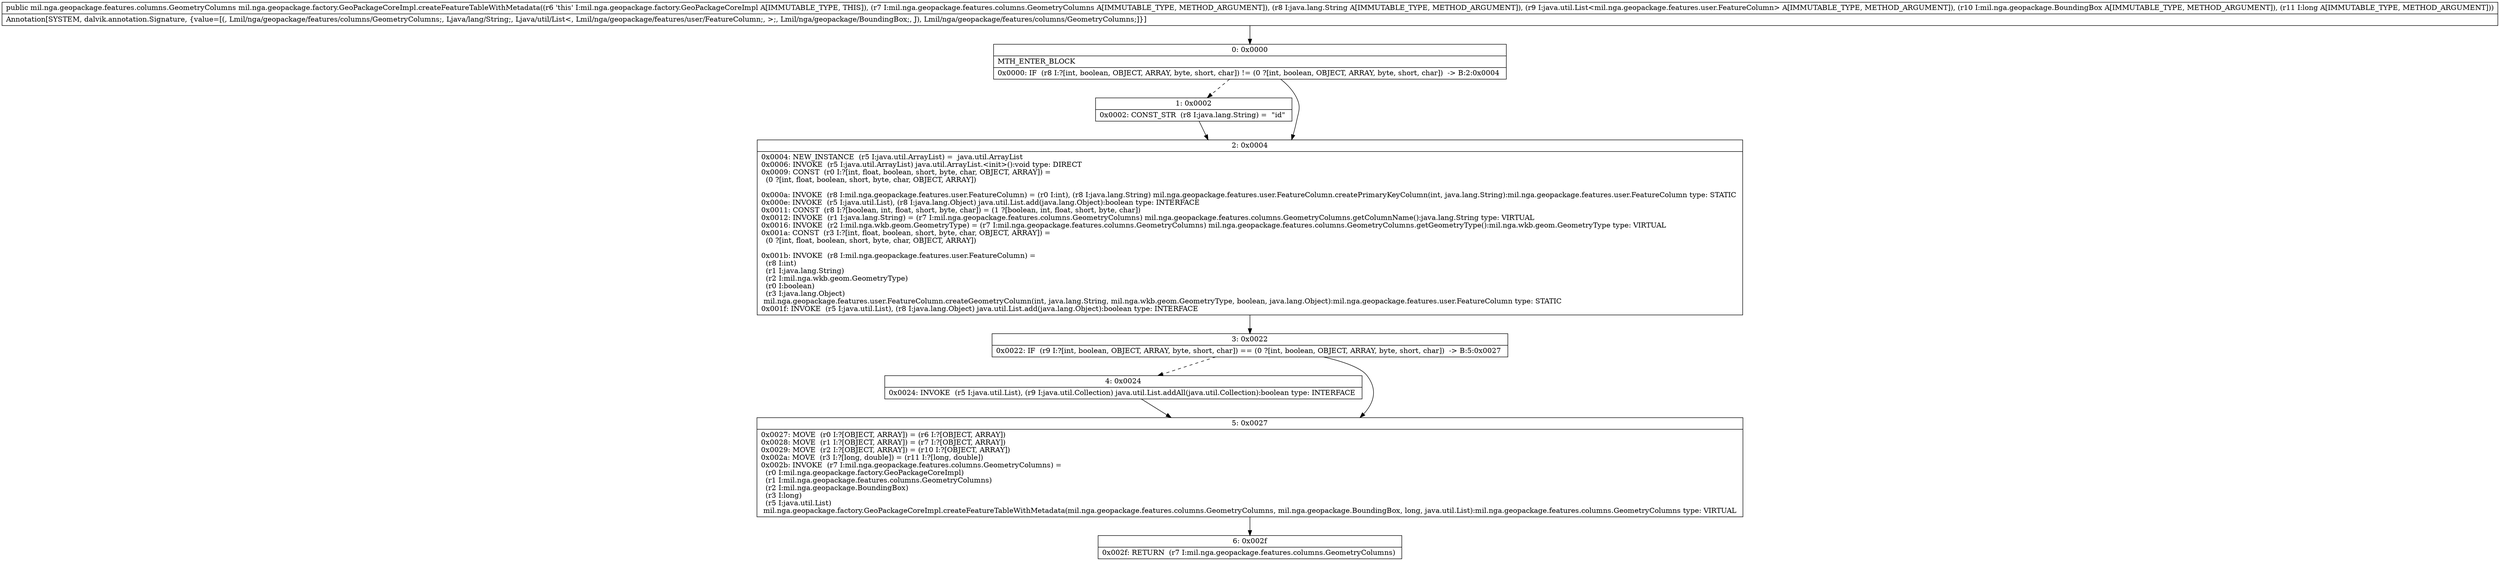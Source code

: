digraph "CFG formil.nga.geopackage.factory.GeoPackageCoreImpl.createFeatureTableWithMetadata(Lmil\/nga\/geopackage\/features\/columns\/GeometryColumns;Ljava\/lang\/String;Ljava\/util\/List;Lmil\/nga\/geopackage\/BoundingBox;J)Lmil\/nga\/geopackage\/features\/columns\/GeometryColumns;" {
Node_0 [shape=record,label="{0\:\ 0x0000|MTH_ENTER_BLOCK\l|0x0000: IF  (r8 I:?[int, boolean, OBJECT, ARRAY, byte, short, char]) != (0 ?[int, boolean, OBJECT, ARRAY, byte, short, char])  \-\> B:2:0x0004 \l}"];
Node_1 [shape=record,label="{1\:\ 0x0002|0x0002: CONST_STR  (r8 I:java.lang.String) =  \"id\" \l}"];
Node_2 [shape=record,label="{2\:\ 0x0004|0x0004: NEW_INSTANCE  (r5 I:java.util.ArrayList) =  java.util.ArrayList \l0x0006: INVOKE  (r5 I:java.util.ArrayList) java.util.ArrayList.\<init\>():void type: DIRECT \l0x0009: CONST  (r0 I:?[int, float, boolean, short, byte, char, OBJECT, ARRAY]) = \l  (0 ?[int, float, boolean, short, byte, char, OBJECT, ARRAY])\l \l0x000a: INVOKE  (r8 I:mil.nga.geopackage.features.user.FeatureColumn) = (r0 I:int), (r8 I:java.lang.String) mil.nga.geopackage.features.user.FeatureColumn.createPrimaryKeyColumn(int, java.lang.String):mil.nga.geopackage.features.user.FeatureColumn type: STATIC \l0x000e: INVOKE  (r5 I:java.util.List), (r8 I:java.lang.Object) java.util.List.add(java.lang.Object):boolean type: INTERFACE \l0x0011: CONST  (r8 I:?[boolean, int, float, short, byte, char]) = (1 ?[boolean, int, float, short, byte, char]) \l0x0012: INVOKE  (r1 I:java.lang.String) = (r7 I:mil.nga.geopackage.features.columns.GeometryColumns) mil.nga.geopackage.features.columns.GeometryColumns.getColumnName():java.lang.String type: VIRTUAL \l0x0016: INVOKE  (r2 I:mil.nga.wkb.geom.GeometryType) = (r7 I:mil.nga.geopackage.features.columns.GeometryColumns) mil.nga.geopackage.features.columns.GeometryColumns.getGeometryType():mil.nga.wkb.geom.GeometryType type: VIRTUAL \l0x001a: CONST  (r3 I:?[int, float, boolean, short, byte, char, OBJECT, ARRAY]) = \l  (0 ?[int, float, boolean, short, byte, char, OBJECT, ARRAY])\l \l0x001b: INVOKE  (r8 I:mil.nga.geopackage.features.user.FeatureColumn) = \l  (r8 I:int)\l  (r1 I:java.lang.String)\l  (r2 I:mil.nga.wkb.geom.GeometryType)\l  (r0 I:boolean)\l  (r3 I:java.lang.Object)\l mil.nga.geopackage.features.user.FeatureColumn.createGeometryColumn(int, java.lang.String, mil.nga.wkb.geom.GeometryType, boolean, java.lang.Object):mil.nga.geopackage.features.user.FeatureColumn type: STATIC \l0x001f: INVOKE  (r5 I:java.util.List), (r8 I:java.lang.Object) java.util.List.add(java.lang.Object):boolean type: INTERFACE \l}"];
Node_3 [shape=record,label="{3\:\ 0x0022|0x0022: IF  (r9 I:?[int, boolean, OBJECT, ARRAY, byte, short, char]) == (0 ?[int, boolean, OBJECT, ARRAY, byte, short, char])  \-\> B:5:0x0027 \l}"];
Node_4 [shape=record,label="{4\:\ 0x0024|0x0024: INVOKE  (r5 I:java.util.List), (r9 I:java.util.Collection) java.util.List.addAll(java.util.Collection):boolean type: INTERFACE \l}"];
Node_5 [shape=record,label="{5\:\ 0x0027|0x0027: MOVE  (r0 I:?[OBJECT, ARRAY]) = (r6 I:?[OBJECT, ARRAY]) \l0x0028: MOVE  (r1 I:?[OBJECT, ARRAY]) = (r7 I:?[OBJECT, ARRAY]) \l0x0029: MOVE  (r2 I:?[OBJECT, ARRAY]) = (r10 I:?[OBJECT, ARRAY]) \l0x002a: MOVE  (r3 I:?[long, double]) = (r11 I:?[long, double]) \l0x002b: INVOKE  (r7 I:mil.nga.geopackage.features.columns.GeometryColumns) = \l  (r0 I:mil.nga.geopackage.factory.GeoPackageCoreImpl)\l  (r1 I:mil.nga.geopackage.features.columns.GeometryColumns)\l  (r2 I:mil.nga.geopackage.BoundingBox)\l  (r3 I:long)\l  (r5 I:java.util.List)\l mil.nga.geopackage.factory.GeoPackageCoreImpl.createFeatureTableWithMetadata(mil.nga.geopackage.features.columns.GeometryColumns, mil.nga.geopackage.BoundingBox, long, java.util.List):mil.nga.geopackage.features.columns.GeometryColumns type: VIRTUAL \l}"];
Node_6 [shape=record,label="{6\:\ 0x002f|0x002f: RETURN  (r7 I:mil.nga.geopackage.features.columns.GeometryColumns) \l}"];
MethodNode[shape=record,label="{public mil.nga.geopackage.features.columns.GeometryColumns mil.nga.geopackage.factory.GeoPackageCoreImpl.createFeatureTableWithMetadata((r6 'this' I:mil.nga.geopackage.factory.GeoPackageCoreImpl A[IMMUTABLE_TYPE, THIS]), (r7 I:mil.nga.geopackage.features.columns.GeometryColumns A[IMMUTABLE_TYPE, METHOD_ARGUMENT]), (r8 I:java.lang.String A[IMMUTABLE_TYPE, METHOD_ARGUMENT]), (r9 I:java.util.List\<mil.nga.geopackage.features.user.FeatureColumn\> A[IMMUTABLE_TYPE, METHOD_ARGUMENT]), (r10 I:mil.nga.geopackage.BoundingBox A[IMMUTABLE_TYPE, METHOD_ARGUMENT]), (r11 I:long A[IMMUTABLE_TYPE, METHOD_ARGUMENT]))  | Annotation[SYSTEM, dalvik.annotation.Signature, \{value=[(, Lmil\/nga\/geopackage\/features\/columns\/GeometryColumns;, Ljava\/lang\/String;, Ljava\/util\/List\<, Lmil\/nga\/geopackage\/features\/user\/FeatureColumn;, \>;, Lmil\/nga\/geopackage\/BoundingBox;, J), Lmil\/nga\/geopackage\/features\/columns\/GeometryColumns;]\}]\l}"];
MethodNode -> Node_0;
Node_0 -> Node_1[style=dashed];
Node_0 -> Node_2;
Node_1 -> Node_2;
Node_2 -> Node_3;
Node_3 -> Node_4[style=dashed];
Node_3 -> Node_5;
Node_4 -> Node_5;
Node_5 -> Node_6;
}

